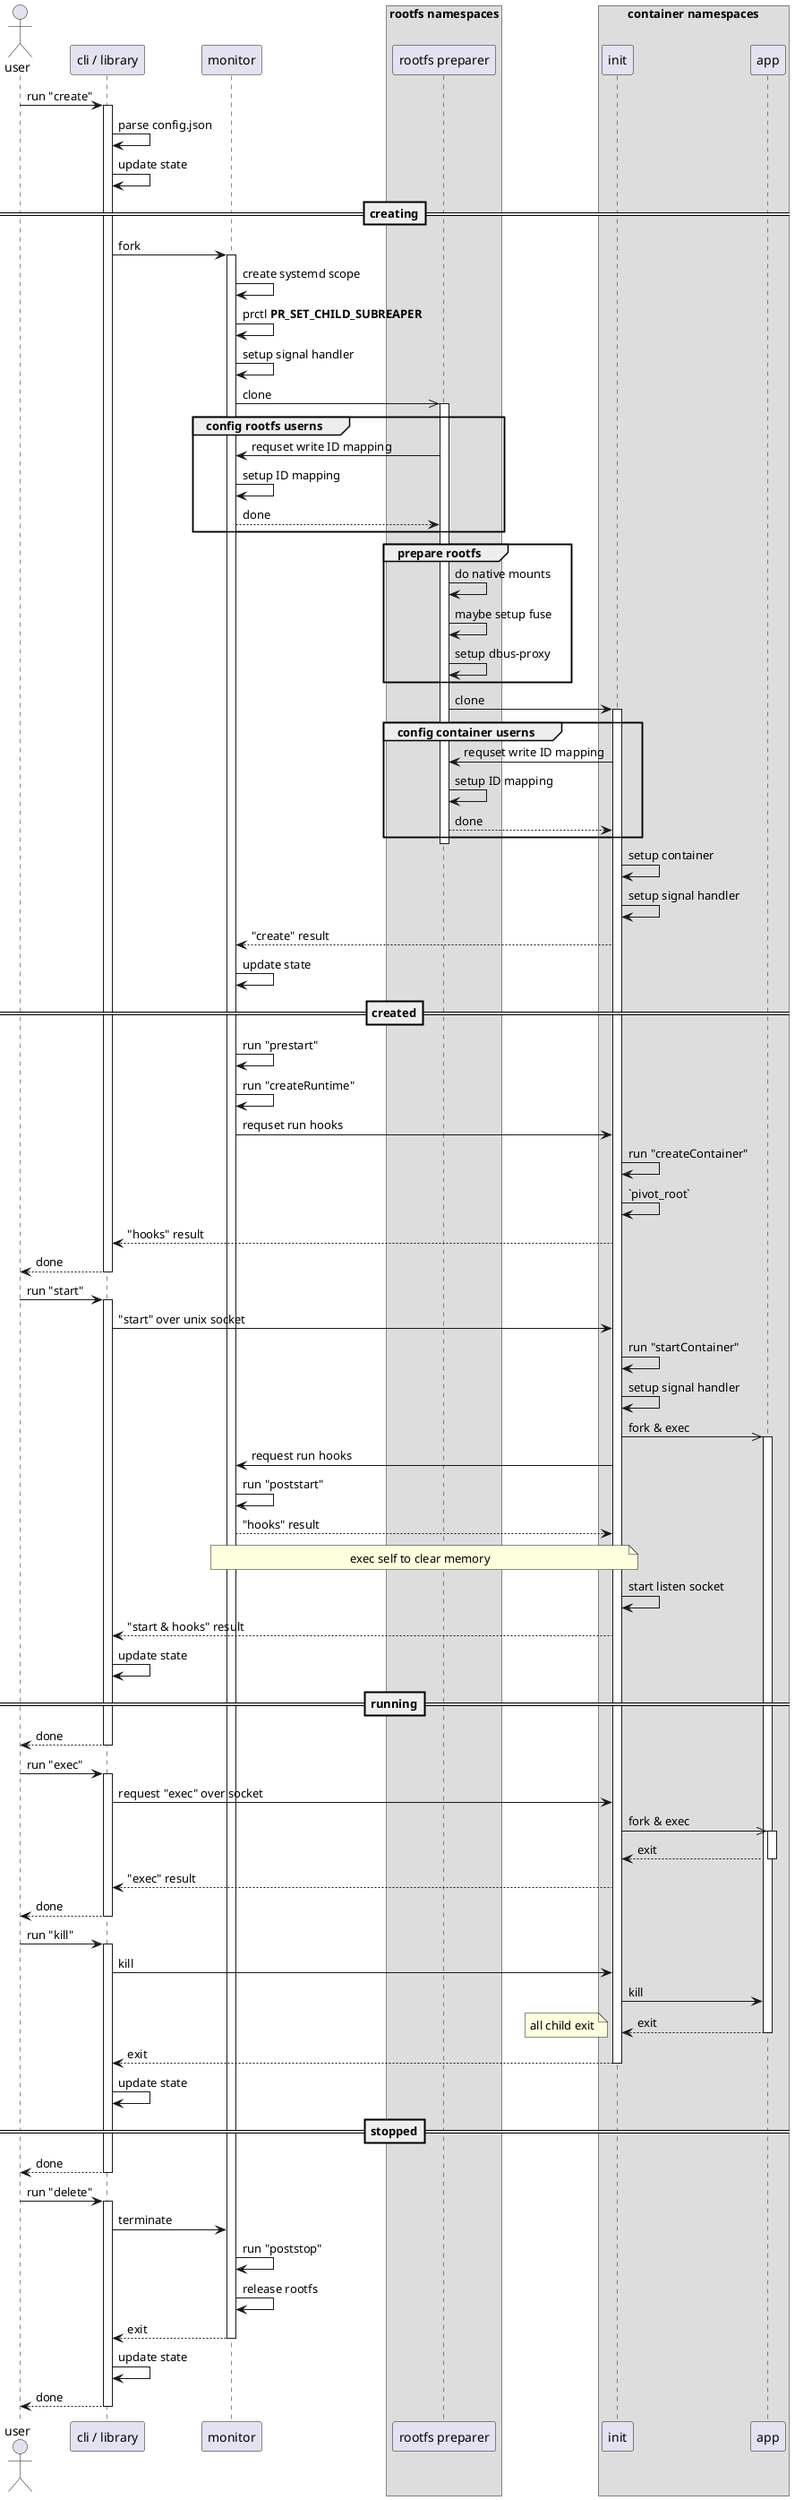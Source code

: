 @startuml ll-box

actor user
participant "cli / library" as cli
participant monitor

box "rootfs namespaces"
participant "rootfs preparer" as rootfs
end box

box "container namespaces"
participant init
participant app
end box

user -> cli: run "create"
activate cli
cli -> cli: parse config.json
cli -> cli: update state

==creating==

cli -> monitor: fork
activate monitor
monitor -> monitor: create systemd scope
monitor -> monitor: prctl **PR_SET_CHILD_SUBREAPER**
monitor -> monitor: setup signal handler
monitor ->> rootfs: clone
activate rootfs

group config rootfs userns
monitor <- rootfs: requset write ID mapping
monitor -> monitor: setup ID mapping
monitor --> rootfs: done
end

group prepare rootfs
rootfs -> rootfs: do native mounts
rootfs -> rootfs: maybe setup fuse
rootfs -> rootfs: setup dbus-proxy
end


rootfs -> init: clone
activate init

group config container userns
rootfs <- init: requset write ID mapping
rootfs -> rootfs: setup ID mapping
rootfs --> init: done
end

deactivate rootfs

init -> init: setup container
init -> init: setup signal handler
monitor <-- init: "create" result
monitor -> monitor: update state
==created==

monitor -> monitor: run "prestart"
monitor -> monitor: run "createRuntime"
monitor -> init: requset run hooks
init -> init: run "createContainer"
init -> init: `pivot_root`
cli <-- init: "hooks" result
user <-- cli: done
deactivate cli

user -> cli: run "start"
activate cli
cli -> init: "start" over unix socket
init -> init: run "startContainer"
init -> init: setup signal handler
init ->> app: fork & exec
activate app
init -> monitor : request run hooks
monitor -> monitor: run "poststart"
monitor --> init: "hooks" result
note over monitor, init
exec self to clear memory
endnote
init->init: start listen socket
cli <-- init: "start & hooks" result
cli -> cli: update state

==running==

user <-- cli: done
deactivate cli

user -> cli: run "exec"
activate cli
cli -> init: request "exec" over socket
init ->> app: fork & exec
activate app
init <-- app: exit
deactivate app
cli <-- init: "exec" result
user <-- cli: done
deactivate cli

user -> cli: run "kill"
activate cli
cli -> init: kill
init -> app: kill
init <-- app: exit
deactivate app
note left
all child exit
endnote
cli <-- init: exit
deactivate init
cli -> cli: update state
==stopped==
user <-- cli: done
deactivate cli


user -> cli: run "delete"
activate cli
cli -> monitor: terminate
monitor -> monitor: run "poststop"
monitor -> monitor: release rootfs
cli <-- monitor: exit
deactivate monitor
cli -> cli: update state
user <-- cli: done
deactivate cli

@enduml
